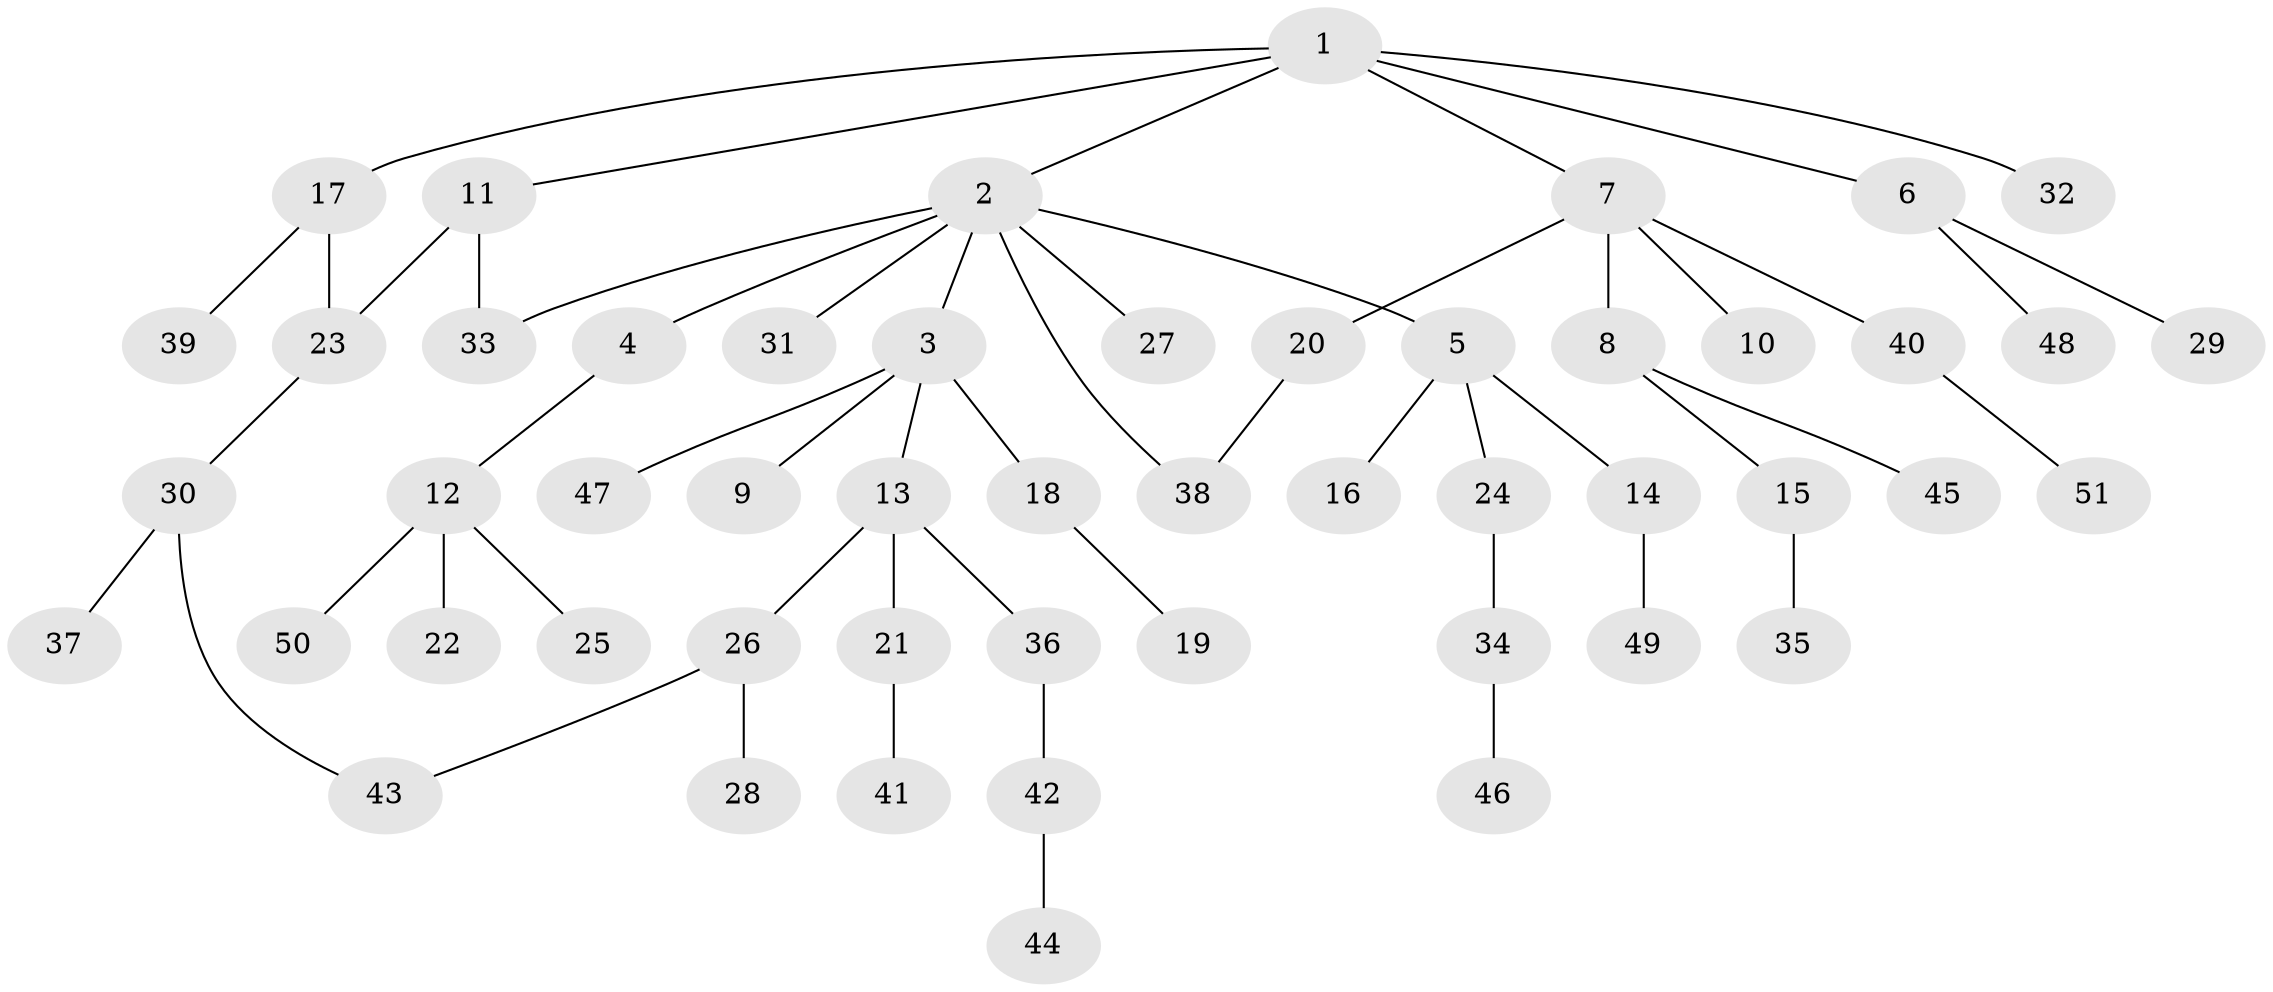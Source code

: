 // Generated by graph-tools (version 1.1) at 2025/01/03/09/25 03:01:02]
// undirected, 51 vertices, 54 edges
graph export_dot {
graph [start="1"]
  node [color=gray90,style=filled];
  1;
  2;
  3;
  4;
  5;
  6;
  7;
  8;
  9;
  10;
  11;
  12;
  13;
  14;
  15;
  16;
  17;
  18;
  19;
  20;
  21;
  22;
  23;
  24;
  25;
  26;
  27;
  28;
  29;
  30;
  31;
  32;
  33;
  34;
  35;
  36;
  37;
  38;
  39;
  40;
  41;
  42;
  43;
  44;
  45;
  46;
  47;
  48;
  49;
  50;
  51;
  1 -- 2;
  1 -- 6;
  1 -- 7;
  1 -- 11;
  1 -- 17;
  1 -- 32;
  2 -- 3;
  2 -- 4;
  2 -- 5;
  2 -- 27;
  2 -- 31;
  2 -- 38;
  2 -- 33;
  3 -- 9;
  3 -- 13;
  3 -- 18;
  3 -- 47;
  4 -- 12;
  5 -- 14;
  5 -- 16;
  5 -- 24;
  6 -- 29;
  6 -- 48;
  7 -- 8;
  7 -- 10;
  7 -- 20;
  7 -- 40;
  8 -- 15;
  8 -- 45;
  11 -- 23;
  11 -- 33;
  12 -- 22;
  12 -- 25;
  12 -- 50;
  13 -- 21;
  13 -- 26;
  13 -- 36;
  14 -- 49;
  15 -- 35;
  17 -- 39;
  17 -- 23;
  18 -- 19;
  20 -- 38;
  21 -- 41;
  23 -- 30;
  24 -- 34;
  26 -- 28;
  26 -- 43;
  30 -- 37;
  30 -- 43;
  34 -- 46;
  36 -- 42;
  40 -- 51;
  42 -- 44;
}
